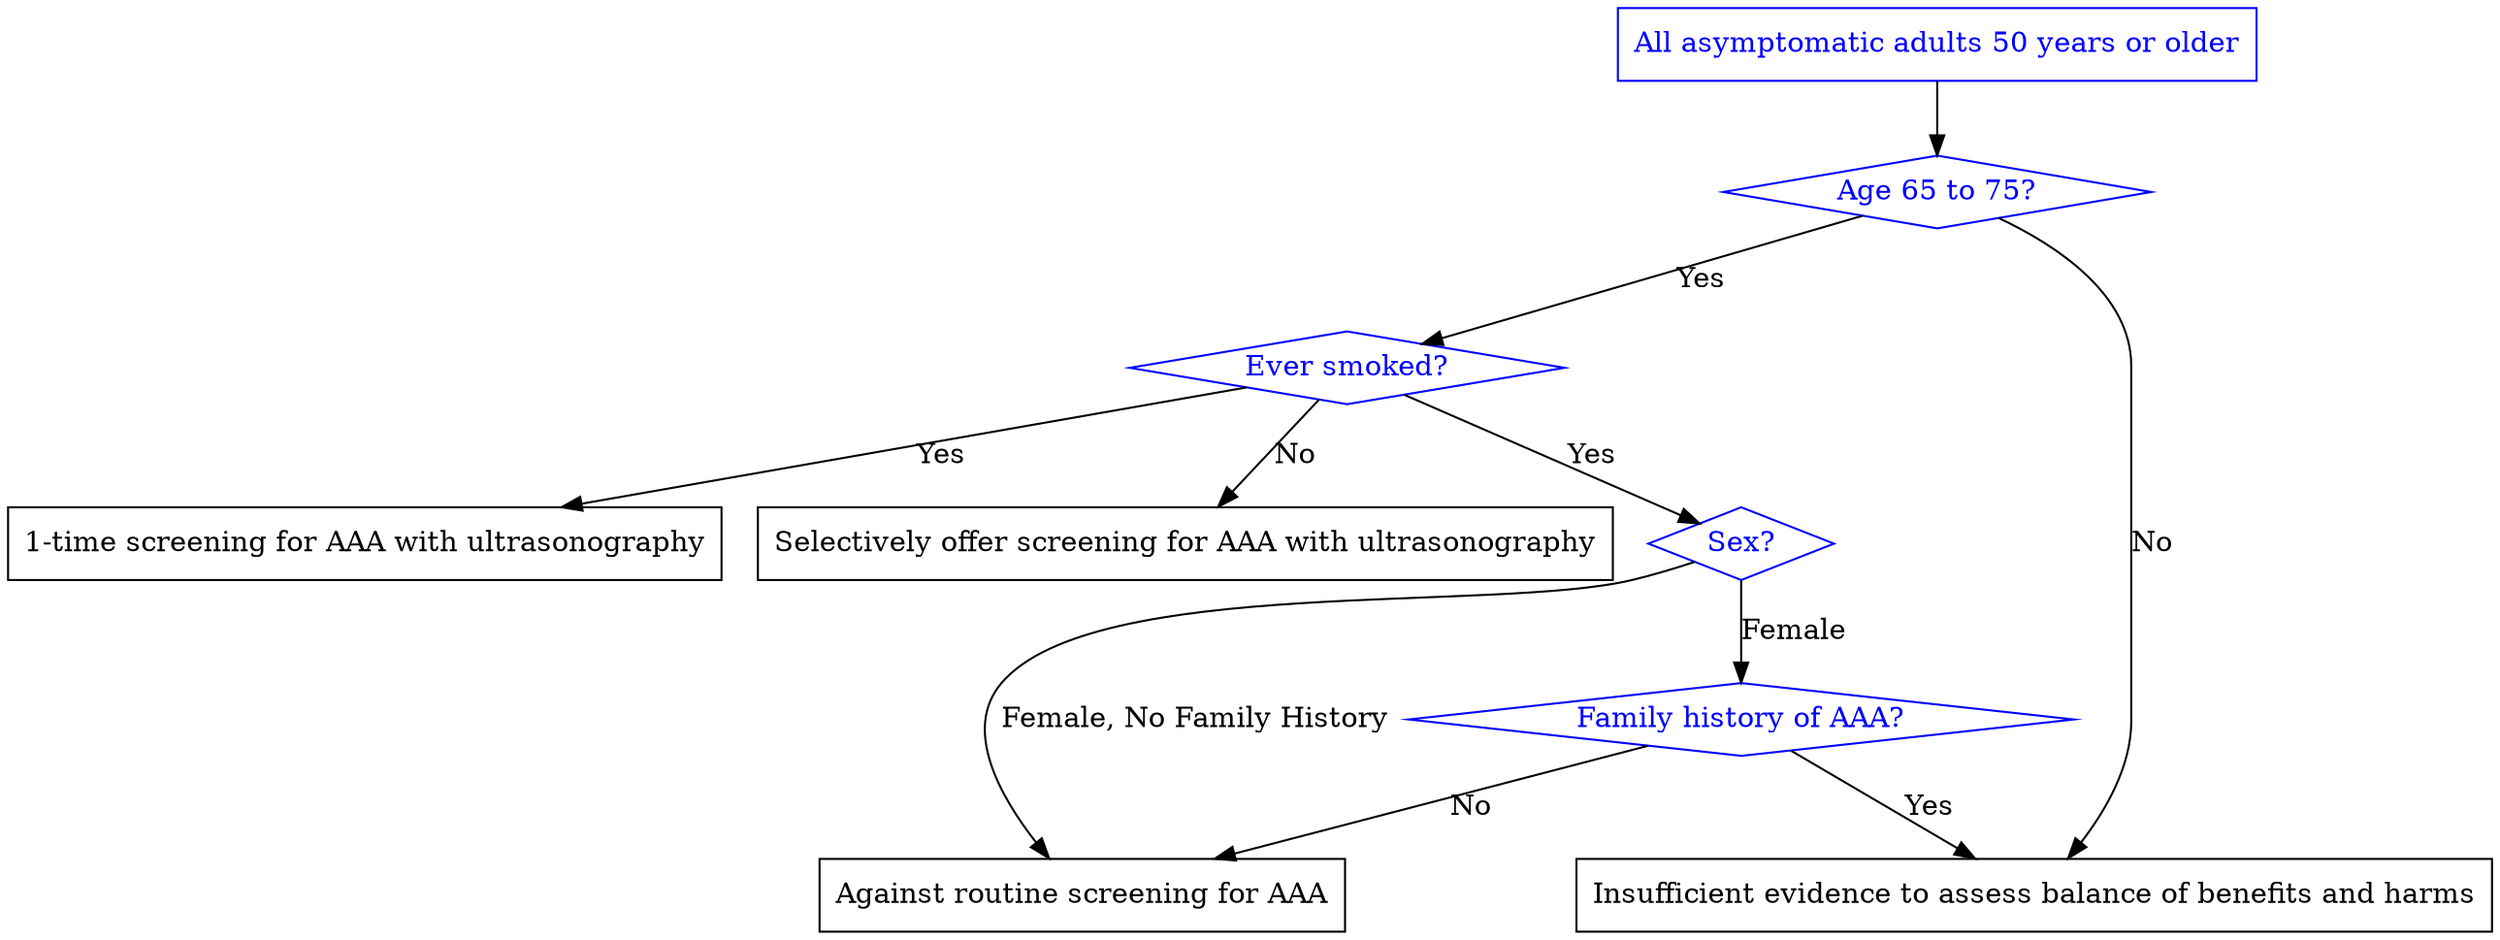 digraph G {
    rankdir=TB
    node [shape=diamond,color=blue,fontcolor=blue];

    start [label="All asymptomatic adults 50 years or older", shape=rectangle]
    age [label="Age 65 to 75?", shape=diamond, color=blue, fontcolor=blue]
    everSmoked [label="Ever smoked?", shape=diamond, color=blue, fontcolor=blue]
    sex [label="Sex?", shape=diamond, color=blue, fontcolor=blue]
    familyHistory [label="Family history of AAA?", shape=diamond, color=blue, fontcolor=blue]

    ultrasonographyMenEverSmoked [label="1-time screening for AAA with ultrasonography", shape=rectangle, color=black, fontcolor=black]
    ultrasonographyMenNeverSmoked [label="Selectively offer screening for AAA with ultrasonography", shape=rectangle, color=black, fontcolor=black]
    againstWomenNeverSmoked [label="Against routine screening for AAA", shape=rectangle, color=black, fontcolor=black]
    insufficientEvidence [label="Insufficient evidence to assess balance of benefits and harms", shape=rectangle, color=black, fontcolor=black]

    start -> age
    age -> everSmoked [label="Yes"]
    age -> insufficientEvidence [label="No"]
    everSmoked -> ultrasonographyMenEverSmoked [label="Yes"]
    everSmoked -> ultrasonographyMenNeverSmoked [label="No"]
    everSmoked -> sex [label="Yes"]
    sex -> familyHistory [label="Female"]
    familyHistory -> againstWomenNeverSmoked [label="No"]
    familyHistory -> insufficientEvidence [label="Yes"]
    sex -> againstWomenNeverSmoked [label="Female, No Family History"]
}